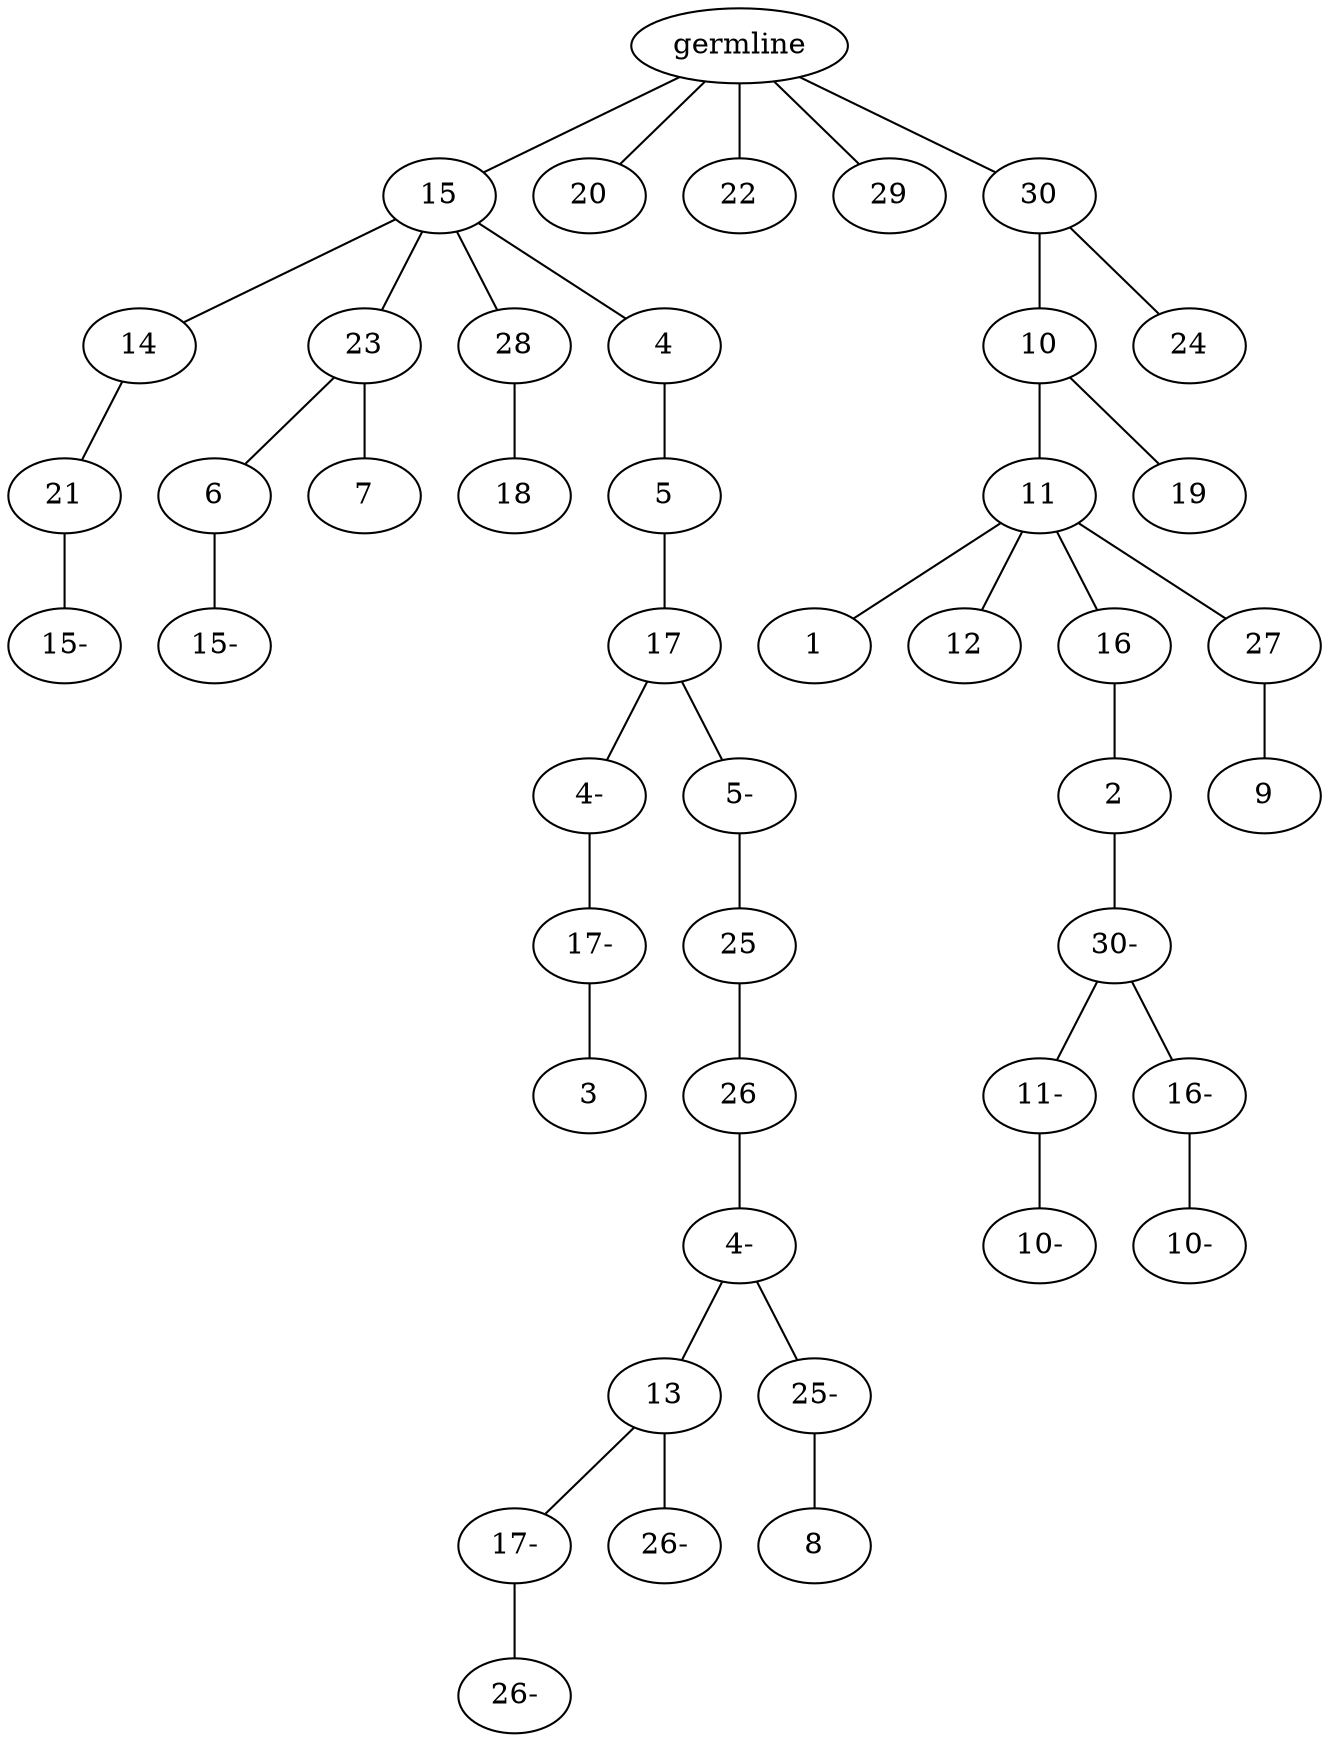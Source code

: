 graph tree {
    "139682846148592" [label="germline"];
    "139682846086048" [label="15"];
    "139682846086336" [label="14"];
    "139682846088064" [label="21"];
    "139682846061952" [label="15-"];
    "139682846087392" [label="23"];
    "139682846062960" [label="6"];
    "139682846063440" [label="15-"];
    "139682846062240" [label="7"];
    "139682846088736" [label="28"];
    "139682846062672" [label="18"];
    "139682846085328" [label="4"];
    "139682846062528" [label="5"];
    "139682846061280" [label="17"];
    "139682846064112" [label="4-"];
    "139682846062336" [label="17-"];
    "139682846064064" [label="3"];
    "139682846061664" [label="5-"];
    "139682846064352" [label="25"];
    "139682846063152" [label="26"];
    "139682846061424" [label="4-"];
    "139682846061520" [label="13"];
    "139682846087536" [label="17-"];
    "139682846088832" [label="26-"];
    "139682846061232" [label="26-"];
    "139682846061184" [label="25-"];
    "139682846086528" [label="8"];
    "139682846063488" [label="20"];
    "139682846063728" [label="22"];
    "139682846062912" [label="29"];
    "139682846064016" [label="30"];
    "139682846064256" [label="10"];
    "139682846063968" [label="11"];
    "139682846061040" [label="1"];
    "139682846085808" [label="12"];
    "139682846087632" [label="16"];
    "139682846086288" [label="2"];
    "139682846085712" [label="30-"];
    "139682846087200" [label="11-"];
    "139682846087920" [label="10-"];
    "139682846088208" [label="16-"];
    "139682846088016" [label="10-"];
    "139682846088928" [label="27"];
    "139682846086192" [label="9"];
    "139682846062768" [label="19"];
    "139682846064496" [label="24"];
    "139682846148592" -- "139682846086048";
    "139682846148592" -- "139682846063488";
    "139682846148592" -- "139682846063728";
    "139682846148592" -- "139682846062912";
    "139682846148592" -- "139682846064016";
    "139682846086048" -- "139682846086336";
    "139682846086048" -- "139682846087392";
    "139682846086048" -- "139682846088736";
    "139682846086048" -- "139682846085328";
    "139682846086336" -- "139682846088064";
    "139682846088064" -- "139682846061952";
    "139682846087392" -- "139682846062960";
    "139682846087392" -- "139682846062240";
    "139682846062960" -- "139682846063440";
    "139682846088736" -- "139682846062672";
    "139682846085328" -- "139682846062528";
    "139682846062528" -- "139682846061280";
    "139682846061280" -- "139682846064112";
    "139682846061280" -- "139682846061664";
    "139682846064112" -- "139682846062336";
    "139682846062336" -- "139682846064064";
    "139682846061664" -- "139682846064352";
    "139682846064352" -- "139682846063152";
    "139682846063152" -- "139682846061424";
    "139682846061424" -- "139682846061520";
    "139682846061424" -- "139682846061184";
    "139682846061520" -- "139682846087536";
    "139682846061520" -- "139682846061232";
    "139682846087536" -- "139682846088832";
    "139682846061184" -- "139682846086528";
    "139682846064016" -- "139682846064256";
    "139682846064016" -- "139682846064496";
    "139682846064256" -- "139682846063968";
    "139682846064256" -- "139682846062768";
    "139682846063968" -- "139682846061040";
    "139682846063968" -- "139682846085808";
    "139682846063968" -- "139682846087632";
    "139682846063968" -- "139682846088928";
    "139682846087632" -- "139682846086288";
    "139682846086288" -- "139682846085712";
    "139682846085712" -- "139682846087200";
    "139682846085712" -- "139682846088208";
    "139682846087200" -- "139682846087920";
    "139682846088208" -- "139682846088016";
    "139682846088928" -- "139682846086192";
}
